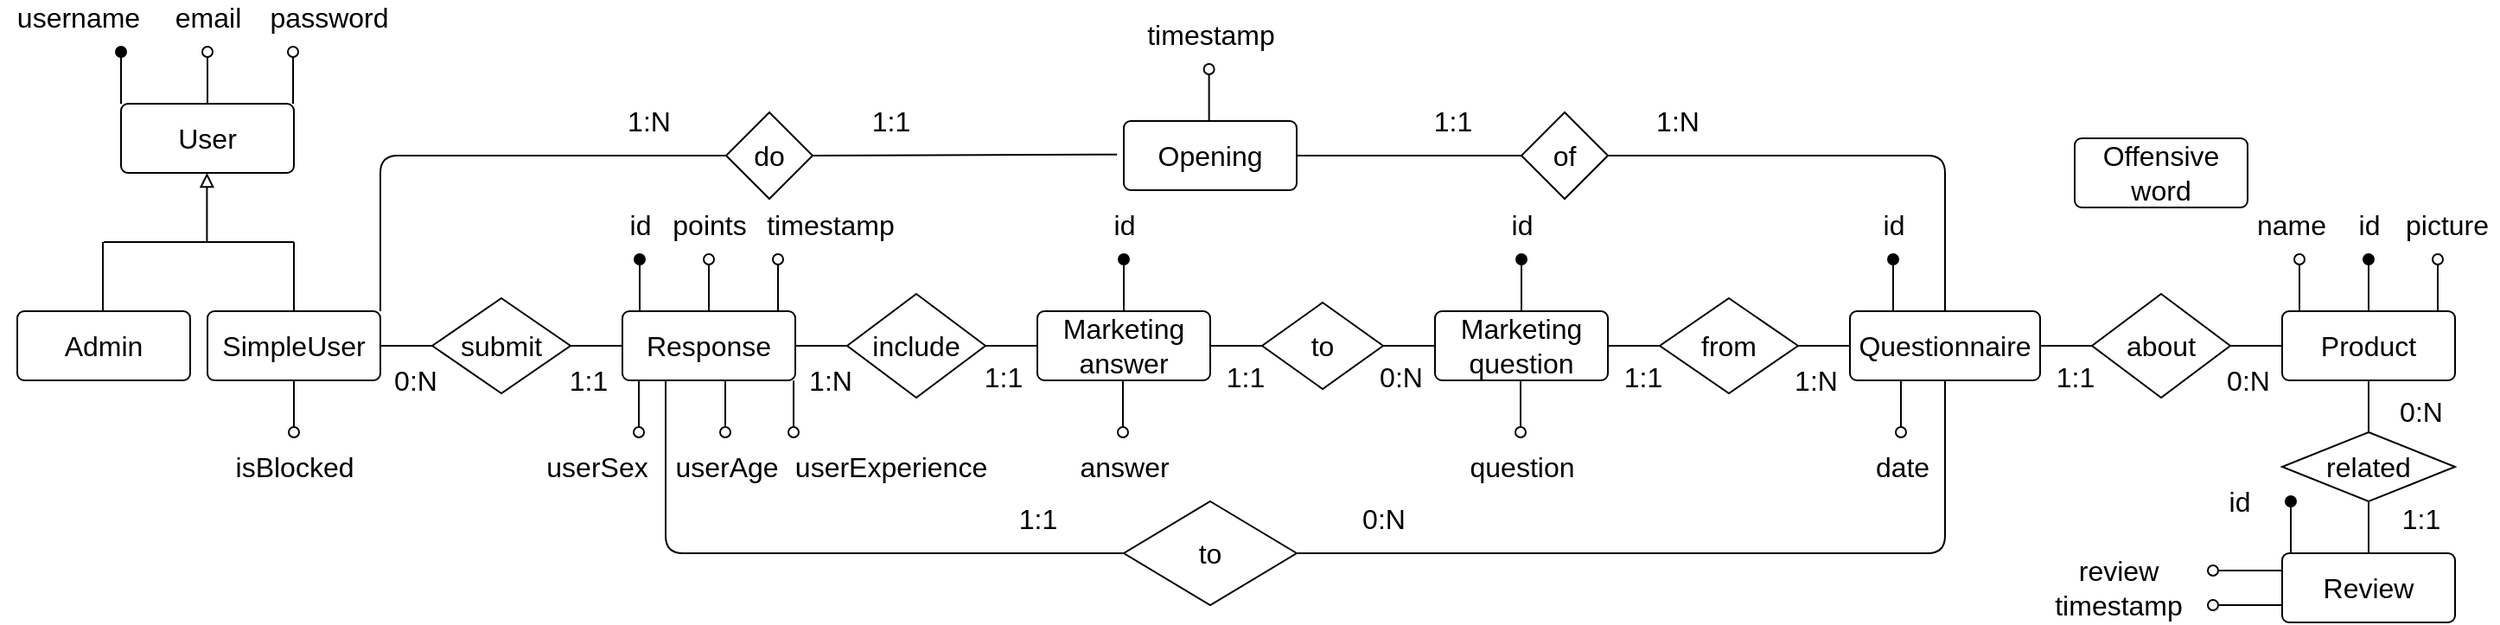 <mxfile version="14.6.6" type="device"><diagram id="PDTsbBL5hQ1vE-JDw5-R" name="Page-1"><mxGraphModel dx="2338" dy="1402" grid="1" gridSize="10" guides="1" tooltips="1" connect="1" arrows="1" fold="1" page="1" pageScale="1" pageWidth="3300" pageHeight="2339" math="0" shadow="0"><root><mxCell id="0"/><mxCell id="1" parent="0"/><mxCell id="acFRnwl8xi5F7-vk1YYJ-8" value="User" style="rounded=1;arcSize=10;whiteSpace=wrap;html=1;align=center;fontSize=16;" parent="1" vertex="1"><mxGeometry x="130" y="210" width="100" height="40" as="geometry"/></mxCell><mxCell id="acFRnwl8xi5F7-vk1YYJ-9" value="" style="edgeStyle=segmentEdgeStyle;endArrow=block;html=1;entryX=0.5;entryY=1;entryDx=0;entryDy=0;endFill=0;" parent="1" edge="1"><mxGeometry width="50" height="50" relative="1" as="geometry"><mxPoint x="179.71" y="290" as="sourcePoint"/><mxPoint x="179.71" y="250" as="targetPoint"/><Array as="points"><mxPoint x="179.71" y="260"/><mxPoint x="179.71" y="260"/></Array></mxGeometry></mxCell><mxCell id="acFRnwl8xi5F7-vk1YYJ-10" value="" style="endArrow=none;html=1;" parent="1" edge="1"><mxGeometry width="50" height="50" relative="1" as="geometry"><mxPoint x="120" y="290" as="sourcePoint"/><mxPoint x="210" y="290" as="targetPoint"/><Array as="points"><mxPoint x="180" y="290"/></Array></mxGeometry></mxCell><mxCell id="acFRnwl8xi5F7-vk1YYJ-11" value="" style="endArrow=none;html=1;" parent="1" edge="1"><mxGeometry width="50" height="50" relative="1" as="geometry"><mxPoint x="230.0" y="290" as="sourcePoint"/><mxPoint x="140" y="290" as="targetPoint"/><Array as="points"><mxPoint x="180" y="290"/></Array></mxGeometry></mxCell><mxCell id="acFRnwl8xi5F7-vk1YYJ-12" value="" style="endArrow=none;html=1;" parent="1" edge="1"><mxGeometry width="50" height="50" relative="1" as="geometry"><mxPoint x="119.5" y="330" as="sourcePoint"/><mxPoint x="119.5" y="290" as="targetPoint"/></mxGeometry></mxCell><mxCell id="acFRnwl8xi5F7-vk1YYJ-14" value="" style="endArrow=none;html=1;" parent="1" edge="1"><mxGeometry width="50" height="50" relative="1" as="geometry"><mxPoint x="230.0" y="330" as="sourcePoint"/><mxPoint x="230.0" y="290" as="targetPoint"/></mxGeometry></mxCell><mxCell id="acFRnwl8xi5F7-vk1YYJ-18" value="Admin" style="rounded=1;arcSize=10;whiteSpace=wrap;html=1;align=center;fontSize=16;" parent="1" vertex="1"><mxGeometry x="70" y="330" width="100" height="40" as="geometry"/></mxCell><mxCell id="acFRnwl8xi5F7-vk1YYJ-19" value="SimpleUser" style="rounded=1;arcSize=10;whiteSpace=wrap;html=1;align=center;fontSize=16;" parent="1" vertex="1"><mxGeometry x="180" y="330" width="100" height="40" as="geometry"/></mxCell><mxCell id="acFRnwl8xi5F7-vk1YYJ-20" value="Response" style="rounded=1;arcSize=10;whiteSpace=wrap;html=1;align=center;fontSize=16;" parent="1" vertex="1"><mxGeometry x="420" y="330" width="100" height="40" as="geometry"/></mxCell><mxCell id="acFRnwl8xi5F7-vk1YYJ-21" value="&lt;div style=&quot;font-size: 16px;&quot;&gt;Marketing answer&lt;/div&gt;" style="rounded=1;arcSize=10;whiteSpace=wrap;html=1;align=center;fontSize=16;" parent="1" vertex="1"><mxGeometry x="660" y="330" width="100" height="40" as="geometry"/></mxCell><mxCell id="acFRnwl8xi5F7-vk1YYJ-22" value="Questionnaire" style="rounded=1;arcSize=10;whiteSpace=wrap;html=1;align=center;fontSize=16;" parent="1" vertex="1"><mxGeometry x="1130" y="330" width="110" height="40" as="geometry"/></mxCell><mxCell id="acFRnwl8xi5F7-vk1YYJ-23" value="submit" style="shape=rhombus;perimeter=rhombusPerimeter;whiteSpace=wrap;html=1;align=center;fontSize=16;" parent="1" vertex="1"><mxGeometry x="310" y="322.5" width="80" height="55" as="geometry"/></mxCell><mxCell id="acFRnwl8xi5F7-vk1YYJ-24" value="include" style="shape=rhombus;perimeter=rhombusPerimeter;whiteSpace=wrap;html=1;align=center;fontSize=16;" parent="1" vertex="1"><mxGeometry x="550" y="320" width="80" height="60" as="geometry"/></mxCell><mxCell id="acFRnwl8xi5F7-vk1YYJ-26" value="Product" style="rounded=1;arcSize=10;whiteSpace=wrap;html=1;align=center;fontSize=16;" parent="1" vertex="1"><mxGeometry x="1380" y="330" width="100" height="40" as="geometry"/></mxCell><mxCell id="acFRnwl8xi5F7-vk1YYJ-27" value="Review" style="rounded=1;arcSize=10;whiteSpace=wrap;html=1;align=center;fontSize=16;" parent="1" vertex="1"><mxGeometry x="1380" y="470" width="100" height="40" as="geometry"/></mxCell><mxCell id="acFRnwl8xi5F7-vk1YYJ-28" value="Marketing question" style="rounded=1;arcSize=10;whiteSpace=wrap;html=1;align=center;fontSize=16;" parent="1" vertex="1"><mxGeometry x="890" y="330" width="100" height="40" as="geometry"/></mxCell><mxCell id="acFRnwl8xi5F7-vk1YYJ-29" value="related" style="shape=rhombus;perimeter=rhombusPerimeter;whiteSpace=wrap;html=1;align=center;fontSize=16;" parent="1" vertex="1"><mxGeometry x="1380" y="400" width="100" height="40" as="geometry"/></mxCell><mxCell id="acFRnwl8xi5F7-vk1YYJ-30" value="to" style="shape=rhombus;perimeter=rhombusPerimeter;whiteSpace=wrap;html=1;align=center;fontSize=16;" parent="1" vertex="1"><mxGeometry x="790" y="325" width="70" height="50" as="geometry"/></mxCell><mxCell id="acFRnwl8xi5F7-vk1YYJ-31" value="about" style="shape=rhombus;perimeter=rhombusPerimeter;whiteSpace=wrap;html=1;align=center;fontSize=16;" parent="1" vertex="1"><mxGeometry x="1270" y="320" width="80" height="60" as="geometry"/></mxCell><mxCell id="acFRnwl8xi5F7-vk1YYJ-32" value="&lt;font style=&quot;font-size: 16px&quot;&gt;from&lt;/font&gt;" style="shape=rhombus;perimeter=rhombusPerimeter;whiteSpace=wrap;html=1;align=center;" parent="1" vertex="1"><mxGeometry x="1020" y="322.5" width="80" height="55" as="geometry"/></mxCell><mxCell id="acFRnwl8xi5F7-vk1YYJ-33" value="Offensive word" style="rounded=1;arcSize=10;whiteSpace=wrap;html=1;align=center;fontSize=16;" parent="1" vertex="1"><mxGeometry x="1260" y="230" width="100" height="40" as="geometry"/></mxCell><mxCell id="acFRnwl8xi5F7-vk1YYJ-37" value="" style="endArrow=none;html=1;exitX=1;exitY=0.5;exitDx=0;exitDy=0;entryX=0.5;entryY=0;entryDx=0;entryDy=0;startArrow=none;" parent="1" source="U17MafpPx4t6K4LzDm-2-2" target="acFRnwl8xi5F7-vk1YYJ-22" edge="1"><mxGeometry width="50" height="50" relative="1" as="geometry"><mxPoint x="810" y="240" as="sourcePoint"/><mxPoint x="1050" y="150" as="targetPoint"/><Array as="points"><mxPoint x="1185" y="240"/></Array></mxGeometry></mxCell><mxCell id="acFRnwl8xi5F7-vk1YYJ-38" value="" style="endArrow=none;html=1;exitX=1;exitY=0.5;exitDx=0;exitDy=0;entryX=0;entryY=0.5;entryDx=0;entryDy=0;" parent="1" source="acFRnwl8xi5F7-vk1YYJ-23" target="acFRnwl8xi5F7-vk1YYJ-20" edge="1"><mxGeometry width="50" height="50" relative="1" as="geometry"><mxPoint x="610" y="370" as="sourcePoint"/><mxPoint x="660" y="320" as="targetPoint"/></mxGeometry></mxCell><mxCell id="acFRnwl8xi5F7-vk1YYJ-39" value="" style="endArrow=none;html=1;entryX=0;entryY=0.5;entryDx=0;entryDy=0;exitX=1;exitY=0.5;exitDx=0;exitDy=0;" parent="1" source="acFRnwl8xi5F7-vk1YYJ-20" target="acFRnwl8xi5F7-vk1YYJ-24" edge="1"><mxGeometry width="50" height="50" relative="1" as="geometry"><mxPoint x="530" y="410" as="sourcePoint"/><mxPoint x="580" y="360" as="targetPoint"/></mxGeometry></mxCell><mxCell id="acFRnwl8xi5F7-vk1YYJ-40" value="" style="endArrow=none;html=1;entryX=0;entryY=0.5;entryDx=0;entryDy=0;exitX=1;exitY=0.5;exitDx=0;exitDy=0;" parent="1" source="acFRnwl8xi5F7-vk1YYJ-19" target="acFRnwl8xi5F7-vk1YYJ-23" edge="1"><mxGeometry width="50" height="50" relative="1" as="geometry"><mxPoint x="310" y="430" as="sourcePoint"/><mxPoint x="360" y="380" as="targetPoint"/></mxGeometry></mxCell><mxCell id="acFRnwl8xi5F7-vk1YYJ-43" value="" style="endArrow=none;html=1;fontSize=16;entryX=0;entryY=0.5;entryDx=0;entryDy=0;exitX=1;exitY=0.5;exitDx=0;exitDy=0;" parent="1" source="acFRnwl8xi5F7-vk1YYJ-21" target="acFRnwl8xi5F7-vk1YYJ-30" edge="1"><mxGeometry width="50" height="50" relative="1" as="geometry"><mxPoint x="710" y="470" as="sourcePoint"/><mxPoint x="760" y="420" as="targetPoint"/></mxGeometry></mxCell><mxCell id="acFRnwl8xi5F7-vk1YYJ-45" value="" style="endArrow=none;html=1;fontSize=16;entryX=0;entryY=0.5;entryDx=0;entryDy=0;exitX=1;exitY=0.5;exitDx=0;exitDy=0;" parent="1" source="acFRnwl8xi5F7-vk1YYJ-24" target="acFRnwl8xi5F7-vk1YYJ-21" edge="1"><mxGeometry width="50" height="50" relative="1" as="geometry"><mxPoint x="620" y="325" as="sourcePoint"/><mxPoint x="670" y="275" as="targetPoint"/></mxGeometry></mxCell><mxCell id="acFRnwl8xi5F7-vk1YYJ-48" value="" style="endArrow=none;html=1;fontSize=16;entryX=0;entryY=0.5;entryDx=0;entryDy=0;exitX=1;exitY=0.5;exitDx=0;exitDy=0;" parent="1" source="acFRnwl8xi5F7-vk1YYJ-30" target="acFRnwl8xi5F7-vk1YYJ-28" edge="1"><mxGeometry width="50" height="50" relative="1" as="geometry"><mxPoint x="900" y="370" as="sourcePoint"/><mxPoint x="950" y="320" as="targetPoint"/></mxGeometry></mxCell><mxCell id="acFRnwl8xi5F7-vk1YYJ-49" value="" style="endArrow=none;html=1;fontSize=16;entryX=0;entryY=0.5;entryDx=0;entryDy=0;exitX=1;exitY=0.5;exitDx=0;exitDy=0;" parent="1" source="acFRnwl8xi5F7-vk1YYJ-28" target="acFRnwl8xi5F7-vk1YYJ-32" edge="1"><mxGeometry width="50" height="50" relative="1" as="geometry"><mxPoint x="900" y="370" as="sourcePoint"/><mxPoint x="950" y="320" as="targetPoint"/></mxGeometry></mxCell><mxCell id="acFRnwl8xi5F7-vk1YYJ-50" value="" style="endArrow=none;html=1;fontSize=16;entryX=0;entryY=0.5;entryDx=0;entryDy=0;exitX=1;exitY=0.5;exitDx=0;exitDy=0;" parent="1" source="acFRnwl8xi5F7-vk1YYJ-32" target="acFRnwl8xi5F7-vk1YYJ-22" edge="1"><mxGeometry width="50" height="50" relative="1" as="geometry"><mxPoint x="1100" y="470" as="sourcePoint"/><mxPoint x="1150" y="420" as="targetPoint"/></mxGeometry></mxCell><mxCell id="acFRnwl8xi5F7-vk1YYJ-51" value="" style="endArrow=none;html=1;fontSize=16;entryX=0;entryY=0.5;entryDx=0;entryDy=0;exitX=1;exitY=0.5;exitDx=0;exitDy=0;" parent="1" source="acFRnwl8xi5F7-vk1YYJ-22" target="acFRnwl8xi5F7-vk1YYJ-31" edge="1"><mxGeometry width="50" height="50" relative="1" as="geometry"><mxPoint x="1260" y="420" as="sourcePoint"/><mxPoint x="1310" y="370" as="targetPoint"/></mxGeometry></mxCell><mxCell id="acFRnwl8xi5F7-vk1YYJ-52" value="" style="endArrow=none;html=1;fontSize=16;entryX=0;entryY=0.5;entryDx=0;entryDy=0;exitX=1;exitY=0.5;exitDx=0;exitDy=0;" parent="1" source="acFRnwl8xi5F7-vk1YYJ-31" target="acFRnwl8xi5F7-vk1YYJ-26" edge="1"><mxGeometry width="50" height="50" relative="1" as="geometry"><mxPoint x="1320" y="440" as="sourcePoint"/><mxPoint x="1370" y="390" as="targetPoint"/></mxGeometry></mxCell><mxCell id="acFRnwl8xi5F7-vk1YYJ-57" value="" style="endArrow=oval;html=1;endFill=0;" parent="1" edge="1"><mxGeometry width="50" height="50" relative="1" as="geometry"><mxPoint x="939.5" y="370" as="sourcePoint"/><mxPoint x="939.5" y="400" as="targetPoint"/><Array as="points"/></mxGeometry></mxCell><mxCell id="acFRnwl8xi5F7-vk1YYJ-58" value="" style="endArrow=oval;html=1;endFill=1;" parent="1" edge="1"><mxGeometry width="50" height="50" relative="1" as="geometry"><mxPoint x="130" y="210" as="sourcePoint"/><mxPoint x="130" y="180" as="targetPoint"/><Array as="points"><mxPoint x="130" y="185"/></Array></mxGeometry></mxCell><mxCell id="acFRnwl8xi5F7-vk1YYJ-59" value="to" style="shape=rhombus;perimeter=rhombusPerimeter;whiteSpace=wrap;html=1;align=center;fontSize=16;" parent="1" vertex="1"><mxGeometry x="710" y="440" width="100" height="60" as="geometry"/></mxCell><mxCell id="acFRnwl8xi5F7-vk1YYJ-60" value="" style="endArrow=none;html=1;fontSize=16;entryX=0;entryY=0.5;entryDx=0;entryDy=0;exitX=0.25;exitY=1;exitDx=0;exitDy=0;" parent="1" source="acFRnwl8xi5F7-vk1YYJ-20" target="acFRnwl8xi5F7-vk1YYJ-59" edge="1"><mxGeometry width="50" height="50" relative="1" as="geometry"><mxPoint x="540" y="475" as="sourcePoint"/><mxPoint x="590" y="425" as="targetPoint"/><Array as="points"><mxPoint x="445" y="470"/></Array></mxGeometry></mxCell><mxCell id="acFRnwl8xi5F7-vk1YYJ-61" value="" style="endArrow=none;html=1;fontSize=16;entryX=0.5;entryY=1;entryDx=0;entryDy=0;exitX=1;exitY=0.5;exitDx=0;exitDy=0;" parent="1" source="acFRnwl8xi5F7-vk1YYJ-59" target="acFRnwl8xi5F7-vk1YYJ-22" edge="1"><mxGeometry width="50" height="50" relative="1" as="geometry"><mxPoint x="970" y="500" as="sourcePoint"/><mxPoint x="1020" y="450" as="targetPoint"/><Array as="points"><mxPoint x="1185" y="470"/></Array></mxGeometry></mxCell><mxCell id="acFRnwl8xi5F7-vk1YYJ-63" value="" style="endArrow=none;html=1;fontSize=16;exitX=0.5;exitY=1;exitDx=0;exitDy=0;entryX=0.5;entryY=0;entryDx=0;entryDy=0;" parent="1" source="acFRnwl8xi5F7-vk1YYJ-29" target="acFRnwl8xi5F7-vk1YYJ-27" edge="1"><mxGeometry width="50" height="50" relative="1" as="geometry"><mxPoint x="1560" y="380" as="sourcePoint"/><mxPoint x="1480" y="410" as="targetPoint"/></mxGeometry></mxCell><mxCell id="acFRnwl8xi5F7-vk1YYJ-66" value="" style="endArrow=none;html=1;fontSize=16;entryX=0.5;entryY=1;entryDx=0;entryDy=0;" parent="1" source="acFRnwl8xi5F7-vk1YYJ-29" target="acFRnwl8xi5F7-vk1YYJ-26" edge="1"><mxGeometry width="50" height="50" relative="1" as="geometry"><mxPoint x="1320" y="430" as="sourcePoint"/><mxPoint x="1370" y="380" as="targetPoint"/></mxGeometry></mxCell><mxCell id="acFRnwl8xi5F7-vk1YYJ-68" value="" style="endArrow=oval;html=1;endFill=0;" parent="1" edge="1"><mxGeometry width="50" height="50" relative="1" as="geometry"><mxPoint x="759.31" y="220" as="sourcePoint"/><mxPoint x="759.31" y="190" as="targetPoint"/><Array as="points"/></mxGeometry></mxCell><mxCell id="acFRnwl8xi5F7-vk1YYJ-69" value="0:N" style="text;html=1;align=center;verticalAlign=middle;resizable=0;points=[];autosize=1;strokeColor=none;fontSize=16;" parent="1" vertex="1"><mxGeometry x="280" y="360" width="40" height="20" as="geometry"/></mxCell><mxCell id="acFRnwl8xi5F7-vk1YYJ-70" value="1:1" style="text;html=1;align=center;verticalAlign=middle;resizable=0;points=[];autosize=1;strokeColor=none;fontSize=16;" parent="1" vertex="1"><mxGeometry x="380" y="360" width="40" height="20" as="geometry"/></mxCell><mxCell id="acFRnwl8xi5F7-vk1YYJ-71" value="1:1" style="text;html=1;align=center;verticalAlign=middle;resizable=0;points=[];autosize=1;strokeColor=none;fontSize=16;" parent="1" vertex="1"><mxGeometry x="620" y="357.5" width="40" height="20" as="geometry"/></mxCell><mxCell id="acFRnwl8xi5F7-vk1YYJ-72" value="1:N" style="text;html=1;align=center;verticalAlign=middle;resizable=0;points=[];autosize=1;strokeColor=none;fontSize=16;" parent="1" vertex="1"><mxGeometry x="520" y="360" width="40" height="20" as="geometry"/></mxCell><mxCell id="acFRnwl8xi5F7-vk1YYJ-73" value="1:1" style="text;html=1;align=center;verticalAlign=middle;resizable=0;points=[];autosize=1;strokeColor=none;fontSize=16;" parent="1" vertex="1"><mxGeometry x="760" y="357.5" width="40" height="20" as="geometry"/></mxCell><mxCell id="acFRnwl8xi5F7-vk1YYJ-75" value="0:N" style="text;html=1;align=center;verticalAlign=middle;resizable=0;points=[];autosize=1;strokeColor=none;fontSize=16;" parent="1" vertex="1"><mxGeometry x="850" y="357.5" width="40" height="20" as="geometry"/></mxCell><mxCell id="acFRnwl8xi5F7-vk1YYJ-76" value="1:1" style="text;html=1;align=center;verticalAlign=middle;resizable=0;points=[];autosize=1;strokeColor=none;fontSize=16;" parent="1" vertex="1"><mxGeometry x="990" y="357.5" width="40" height="20" as="geometry"/></mxCell><mxCell id="acFRnwl8xi5F7-vk1YYJ-77" value="1:N" style="text;html=1;align=center;verticalAlign=middle;resizable=0;points=[];autosize=1;strokeColor=none;fontSize=16;" parent="1" vertex="1"><mxGeometry x="1090" y="360" width="40" height="20" as="geometry"/></mxCell><mxCell id="acFRnwl8xi5F7-vk1YYJ-78" value="1:1" style="text;html=1;align=center;verticalAlign=middle;resizable=0;points=[];autosize=1;strokeColor=none;fontSize=16;" parent="1" vertex="1"><mxGeometry x="1240" y="357.5" width="40" height="20" as="geometry"/></mxCell><mxCell id="acFRnwl8xi5F7-vk1YYJ-79" value="0:N" style="text;html=1;align=center;verticalAlign=middle;resizable=0;points=[];autosize=1;strokeColor=none;fontSize=16;" parent="1" vertex="1"><mxGeometry x="1340" y="360" width="40" height="20" as="geometry"/></mxCell><mxCell id="acFRnwl8xi5F7-vk1YYJ-80" value="0:N" style="text;html=1;align=center;verticalAlign=middle;resizable=0;points=[];autosize=1;strokeColor=none;fontSize=16;" parent="1" vertex="1"><mxGeometry x="1440" y="377.5" width="40" height="20" as="geometry"/></mxCell><mxCell id="acFRnwl8xi5F7-vk1YYJ-81" value="1:1" style="text;html=1;align=center;verticalAlign=middle;resizable=0;points=[];autosize=1;strokeColor=none;fontSize=16;" parent="1" vertex="1"><mxGeometry x="1440" y="440" width="40" height="20" as="geometry"/></mxCell><mxCell id="acFRnwl8xi5F7-vk1YYJ-82" value="1:1" style="text;html=1;align=center;verticalAlign=middle;resizable=0;points=[];autosize=1;strokeColor=none;fontSize=16;" parent="1" vertex="1"><mxGeometry x="640" y="440" width="40" height="20" as="geometry"/></mxCell><mxCell id="acFRnwl8xi5F7-vk1YYJ-83" value="0:N" style="text;html=1;align=center;verticalAlign=middle;resizable=0;points=[];autosize=1;strokeColor=none;fontSize=16;" parent="1" vertex="1"><mxGeometry x="840" y="440" width="40" height="20" as="geometry"/></mxCell><mxCell id="ryRqAsQMiTL-FGrWWQtD-1" value="timestamp" style="text;html=1;align=center;verticalAlign=middle;resizable=0;points=[];autosize=1;strokeColor=none;fontSize=16;" parent="1" vertex="1"><mxGeometry x="715" y="160" width="90" height="20" as="geometry"/></mxCell><mxCell id="ryRqAsQMiTL-FGrWWQtD-2" value="username" style="text;html=1;align=center;verticalAlign=middle;resizable=0;points=[];autosize=1;strokeColor=none;fontSize=16;" parent="1" vertex="1"><mxGeometry x="60" y="150" width="90" height="20" as="geometry"/></mxCell><mxCell id="ryRqAsQMiTL-FGrWWQtD-3" value="" style="endArrow=oval;html=1;endFill=0;" parent="1" edge="1"><mxGeometry width="50" height="50" relative="1" as="geometry"><mxPoint x="180.0" y="210" as="sourcePoint"/><mxPoint x="180.0" y="180" as="targetPoint"/><Array as="points"/></mxGeometry></mxCell><mxCell id="ryRqAsQMiTL-FGrWWQtD-4" value="email" style="text;html=1;align=center;verticalAlign=middle;resizable=0;points=[];autosize=1;strokeColor=none;fontSize=16;" parent="1" vertex="1"><mxGeometry x="155" y="150" width="50" height="20" as="geometry"/></mxCell><mxCell id="ryRqAsQMiTL-FGrWWQtD-5" value="" style="endArrow=oval;html=1;endFill=0;" parent="1" edge="1"><mxGeometry width="50" height="50" relative="1" as="geometry"><mxPoint x="229.5" y="210" as="sourcePoint"/><mxPoint x="229.5" y="180" as="targetPoint"/><Array as="points"/></mxGeometry></mxCell><mxCell id="ryRqAsQMiTL-FGrWWQtD-6" value="password" style="text;html=1;align=center;verticalAlign=middle;resizable=0;points=[];autosize=1;strokeColor=none;fontSize=16;" parent="1" vertex="1"><mxGeometry x="210" y="150" width="80" height="20" as="geometry"/></mxCell><mxCell id="ryRqAsQMiTL-FGrWWQtD-7" value="" style="endArrow=oval;html=1;endFill=0;" parent="1" edge="1"><mxGeometry width="50" height="50" relative="1" as="geometry"><mxPoint x="230" y="370" as="sourcePoint"/><mxPoint x="230" y="400" as="targetPoint"/><Array as="points"/></mxGeometry></mxCell><mxCell id="ryRqAsQMiTL-FGrWWQtD-8" value="isBlocked" style="text;html=1;align=center;verticalAlign=middle;resizable=0;points=[];autosize=1;strokeColor=none;fontSize=16;" parent="1" vertex="1"><mxGeometry x="190" y="410" width="80" height="20" as="geometry"/></mxCell><mxCell id="ryRqAsQMiTL-FGrWWQtD-9" value="" style="endArrow=oval;html=1;endFill=1;" parent="1" edge="1"><mxGeometry width="50" height="50" relative="1" as="geometry"><mxPoint x="430" y="330" as="sourcePoint"/><mxPoint x="430" y="300" as="targetPoint"/><Array as="points"><mxPoint x="430" y="305"/></Array></mxGeometry></mxCell><mxCell id="ryRqAsQMiTL-FGrWWQtD-10" value="id" style="text;html=1;align=center;verticalAlign=middle;resizable=0;points=[];autosize=1;strokeColor=none;fontSize=16;" parent="1" vertex="1"><mxGeometry x="415" y="270" width="30" height="20" as="geometry"/></mxCell><mxCell id="ryRqAsQMiTL-FGrWWQtD-13" value="" style="endArrow=oval;html=1;endFill=0;" parent="1" edge="1"><mxGeometry width="50" height="50" relative="1" as="geometry"><mxPoint x="470" y="330" as="sourcePoint"/><mxPoint x="470" y="300" as="targetPoint"/><Array as="points"/></mxGeometry></mxCell><mxCell id="ryRqAsQMiTL-FGrWWQtD-14" value="" style="endArrow=oval;html=1;endFill=0;" parent="1" edge="1"><mxGeometry width="50" height="50" relative="1" as="geometry"><mxPoint x="479.5" y="370" as="sourcePoint"/><mxPoint x="479.5" y="400" as="targetPoint"/><Array as="points"/></mxGeometry></mxCell><mxCell id="ryRqAsQMiTL-FGrWWQtD-15" value="" style="endArrow=oval;html=1;endFill=0;" parent="1" edge="1"><mxGeometry width="50" height="50" relative="1" as="geometry"><mxPoint x="429.5" y="370" as="sourcePoint"/><mxPoint x="429.5" y="400" as="targetPoint"/><Array as="points"/></mxGeometry></mxCell><mxCell id="ryRqAsQMiTL-FGrWWQtD-16" value="" style="endArrow=oval;html=1;endFill=0;" parent="1" edge="1"><mxGeometry width="50" height="50" relative="1" as="geometry"><mxPoint x="510" y="330" as="sourcePoint"/><mxPoint x="510" y="300" as="targetPoint"/><Array as="points"/></mxGeometry></mxCell><mxCell id="ryRqAsQMiTL-FGrWWQtD-17" value="timestamp" style="text;html=1;align=center;verticalAlign=middle;resizable=0;points=[];autosize=1;strokeColor=none;fontSize=16;" parent="1" vertex="1"><mxGeometry x="495" y="270" width="90" height="20" as="geometry"/></mxCell><mxCell id="ryRqAsQMiTL-FGrWWQtD-18" value="userAge" style="text;html=1;align=center;verticalAlign=middle;resizable=0;points=[];autosize=1;strokeColor=none;fontSize=16;" parent="1" vertex="1"><mxGeometry x="440" y="410" width="80" height="20" as="geometry"/></mxCell><mxCell id="ryRqAsQMiTL-FGrWWQtD-19" value="points" style="text;html=1;align=center;verticalAlign=middle;resizable=0;points=[];autosize=1;strokeColor=none;fontSize=16;" parent="1" vertex="1"><mxGeometry x="440" y="270" width="60" height="20" as="geometry"/></mxCell><mxCell id="ryRqAsQMiTL-FGrWWQtD-20" value="userSex" style="text;html=1;align=center;verticalAlign=middle;resizable=0;points=[];autosize=1;strokeColor=none;fontSize=16;" parent="1" vertex="1"><mxGeometry x="370" y="410" width="70" height="20" as="geometry"/></mxCell><mxCell id="ryRqAsQMiTL-FGrWWQtD-21" value="" style="endArrow=oval;html=1;endFill=0;" parent="1" edge="1"><mxGeometry width="50" height="50" relative="1" as="geometry"><mxPoint x="519" y="370" as="sourcePoint"/><mxPoint x="519" y="400" as="targetPoint"/><Array as="points"/></mxGeometry></mxCell><mxCell id="ryRqAsQMiTL-FGrWWQtD-22" value="userExperience" style="text;html=1;align=center;verticalAlign=middle;resizable=0;points=[];autosize=1;strokeColor=none;fontSize=16;" parent="1" vertex="1"><mxGeometry x="510" y="410" width="130" height="20" as="geometry"/></mxCell><mxCell id="ryRqAsQMiTL-FGrWWQtD-23" value="" style="endArrow=oval;html=1;endFill=1;" parent="1" edge="1"><mxGeometry width="50" height="50" relative="1" as="geometry"><mxPoint x="710" y="330" as="sourcePoint"/><mxPoint x="710" y="300" as="targetPoint"/><Array as="points"><mxPoint x="710" y="305"/></Array></mxGeometry></mxCell><mxCell id="ryRqAsQMiTL-FGrWWQtD-24" value="id" style="text;html=1;align=center;verticalAlign=middle;resizable=0;points=[];autosize=1;strokeColor=none;fontSize=16;" parent="1" vertex="1"><mxGeometry x="695" y="270" width="30" height="20" as="geometry"/></mxCell><mxCell id="ryRqAsQMiTL-FGrWWQtD-25" value="" style="endArrow=oval;html=1;endFill=0;" parent="1" edge="1"><mxGeometry width="50" height="50" relative="1" as="geometry"><mxPoint x="709.5" y="370" as="sourcePoint"/><mxPoint x="709.5" y="400" as="targetPoint"/><Array as="points"/></mxGeometry></mxCell><mxCell id="ryRqAsQMiTL-FGrWWQtD-26" value="answer" style="text;html=1;align=center;verticalAlign=middle;resizable=0;points=[];autosize=1;strokeColor=none;fontSize=16;" parent="1" vertex="1"><mxGeometry x="675" y="410" width="70" height="20" as="geometry"/></mxCell><mxCell id="ryRqAsQMiTL-FGrWWQtD-27" value="" style="endArrow=oval;html=1;endFill=1;" parent="1" edge="1"><mxGeometry width="50" height="50" relative="1" as="geometry"><mxPoint x="940" y="330" as="sourcePoint"/><mxPoint x="940" y="300" as="targetPoint"/><Array as="points"><mxPoint x="940" y="305"/></Array></mxGeometry></mxCell><mxCell id="ryRqAsQMiTL-FGrWWQtD-28" value="id" style="text;html=1;align=center;verticalAlign=middle;resizable=0;points=[];autosize=1;strokeColor=none;fontSize=16;" parent="1" vertex="1"><mxGeometry x="925" y="270" width="30" height="20" as="geometry"/></mxCell><mxCell id="ryRqAsQMiTL-FGrWWQtD-29" value="question" style="text;html=1;align=center;verticalAlign=middle;resizable=0;points=[];autosize=1;strokeColor=none;fontSize=16;" parent="1" vertex="1"><mxGeometry x="900" y="410" width="80" height="20" as="geometry"/></mxCell><mxCell id="ryRqAsQMiTL-FGrWWQtD-30" value="" style="endArrow=oval;html=1;endFill=1;" parent="1" edge="1"><mxGeometry width="50" height="50" relative="1" as="geometry"><mxPoint x="1155" y="330" as="sourcePoint"/><mxPoint x="1155" y="300" as="targetPoint"/><Array as="points"><mxPoint x="1155" y="305"/></Array></mxGeometry></mxCell><mxCell id="ryRqAsQMiTL-FGrWWQtD-31" value="id" style="text;html=1;align=center;verticalAlign=middle;resizable=0;points=[];autosize=1;strokeColor=none;fontSize=16;" parent="1" vertex="1"><mxGeometry x="1140" y="270" width="30" height="20" as="geometry"/></mxCell><mxCell id="ryRqAsQMiTL-FGrWWQtD-32" value="" style="endArrow=oval;html=1;endFill=0;" parent="1" edge="1"><mxGeometry width="50" height="50" relative="1" as="geometry"><mxPoint x="1159.5" y="370" as="sourcePoint"/><mxPoint x="1159.5" y="400" as="targetPoint"/><Array as="points"/></mxGeometry></mxCell><mxCell id="ryRqAsQMiTL-FGrWWQtD-33" value="date" style="text;html=1;align=center;verticalAlign=middle;resizable=0;points=[];autosize=1;strokeColor=none;fontSize=16;" parent="1" vertex="1"><mxGeometry x="1135" y="410" width="50" height="20" as="geometry"/></mxCell><mxCell id="ryRqAsQMiTL-FGrWWQtD-34" value="" style="endArrow=oval;html=1;endFill=1;" parent="1" edge="1"><mxGeometry width="50" height="50" relative="1" as="geometry"><mxPoint x="1430" y="330" as="sourcePoint"/><mxPoint x="1430" y="300" as="targetPoint"/><Array as="points"><mxPoint x="1430" y="305"/></Array></mxGeometry></mxCell><mxCell id="ryRqAsQMiTL-FGrWWQtD-35" value="id" style="text;html=1;align=center;verticalAlign=middle;resizable=0;points=[];autosize=1;strokeColor=none;fontSize=16;" parent="1" vertex="1"><mxGeometry x="1415" y="270" width="30" height="20" as="geometry"/></mxCell><mxCell id="ryRqAsQMiTL-FGrWWQtD-36" value="" style="endArrow=oval;html=1;endFill=0;" parent="1" edge="1"><mxGeometry width="50" height="50" relative="1" as="geometry"><mxPoint x="1390" y="330" as="sourcePoint"/><mxPoint x="1390" y="300" as="targetPoint"/><Array as="points"/></mxGeometry></mxCell><mxCell id="ryRqAsQMiTL-FGrWWQtD-37" value="picture" style="text;html=1;align=center;verticalAlign=middle;resizable=0;points=[];autosize=1;strokeColor=none;fontSize=16;" parent="1" vertex="1"><mxGeometry x="1445" y="270" width="60" height="20" as="geometry"/></mxCell><mxCell id="ryRqAsQMiTL-FGrWWQtD-38" value="" style="endArrow=oval;html=1;endFill=0;" parent="1" edge="1"><mxGeometry width="50" height="50" relative="1" as="geometry"><mxPoint x="1470" y="330" as="sourcePoint"/><mxPoint x="1470" y="300" as="targetPoint"/><Array as="points"/></mxGeometry></mxCell><mxCell id="ryRqAsQMiTL-FGrWWQtD-39" value="name" style="text;html=1;align=center;verticalAlign=middle;resizable=0;points=[];autosize=1;strokeColor=none;fontSize=16;" parent="1" vertex="1"><mxGeometry x="1355" y="270" width="60" height="20" as="geometry"/></mxCell><mxCell id="ryRqAsQMiTL-FGrWWQtD-40" value="1:N" style="text;html=1;align=center;verticalAlign=middle;resizable=0;points=[];autosize=1;strokeColor=none;fontSize=16;" parent="1" vertex="1"><mxGeometry x="415" y="210" width="40" height="20" as="geometry"/></mxCell><mxCell id="ryRqAsQMiTL-FGrWWQtD-41" value="1:N" style="text;html=1;align=center;verticalAlign=middle;resizable=0;points=[];autosize=1;strokeColor=none;fontSize=16;" parent="1" vertex="1"><mxGeometry x="1010" y="210" width="40" height="20" as="geometry"/></mxCell><mxCell id="ryRqAsQMiTL-FGrWWQtD-42" value="" style="endArrow=oval;html=1;endFill=0;" parent="1" edge="1"><mxGeometry width="50" height="50" relative="1" as="geometry"><mxPoint x="1380" y="480" as="sourcePoint"/><mxPoint x="1340" y="480" as="targetPoint"/><Array as="points"><mxPoint x="1360" y="480"/></Array></mxGeometry></mxCell><mxCell id="ryRqAsQMiTL-FGrWWQtD-43" value="review" style="text;html=1;align=center;verticalAlign=middle;resizable=0;points=[];autosize=1;strokeColor=none;fontSize=16;" parent="1" vertex="1"><mxGeometry x="1255" y="470" width="60" height="20" as="geometry"/></mxCell><mxCell id="ryRqAsQMiTL-FGrWWQtD-44" value="timestamp" style="text;html=1;align=center;verticalAlign=middle;resizable=0;points=[];autosize=1;strokeColor=none;fontSize=16;" parent="1" vertex="1"><mxGeometry x="1240" y="490" width="90" height="20" as="geometry"/></mxCell><mxCell id="ryRqAsQMiTL-FGrWWQtD-45" value="" style="endArrow=oval;html=1;endFill=0;" parent="1" edge="1"><mxGeometry width="50" height="50" relative="1" as="geometry"><mxPoint x="1380" y="500" as="sourcePoint"/><mxPoint x="1340" y="500" as="targetPoint"/><Array as="points"><mxPoint x="1360" y="500"/></Array></mxGeometry></mxCell><mxCell id="ryRqAsQMiTL-FGrWWQtD-46" value="" style="endArrow=oval;html=1;endFill=1;" parent="1" edge="1"><mxGeometry width="50" height="50" relative="1" as="geometry"><mxPoint x="1385" y="470" as="sourcePoint"/><mxPoint x="1385" y="440" as="targetPoint"/><Array as="points"><mxPoint x="1385" y="445"/></Array></mxGeometry></mxCell><mxCell id="ryRqAsQMiTL-FGrWWQtD-47" value="id" style="text;html=1;align=center;verticalAlign=middle;resizable=0;points=[];autosize=1;strokeColor=none;fontSize=16;" parent="1" vertex="1"><mxGeometry x="1340" y="430" width="30" height="20" as="geometry"/></mxCell><mxCell id="U17MafpPx4t6K4LzDm-2-1" value="Opening" style="rounded=1;arcSize=10;whiteSpace=wrap;html=1;align=center;fontSize=16;" vertex="1" parent="1"><mxGeometry x="710" y="220" width="100" height="40" as="geometry"/></mxCell><mxCell id="U17MafpPx4t6K4LzDm-2-2" value="of" style="shape=rhombus;perimeter=rhombusPerimeter;whiteSpace=wrap;html=1;align=center;fontSize=16;" vertex="1" parent="1"><mxGeometry x="940" y="215" width="50" height="50" as="geometry"/></mxCell><mxCell id="U17MafpPx4t6K4LzDm-2-3" value="" style="endArrow=none;html=1;exitX=1;exitY=0.5;exitDx=0;exitDy=0;entryX=0;entryY=0.5;entryDx=0;entryDy=0;" edge="1" parent="1" target="U17MafpPx4t6K4LzDm-2-2"><mxGeometry width="50" height="50" relative="1" as="geometry"><mxPoint x="810" y="240" as="sourcePoint"/><mxPoint x="1185" y="330" as="targetPoint"/><Array as="points"/></mxGeometry></mxCell><mxCell id="U17MafpPx4t6K4LzDm-2-4" value="do" style="shape=rhombus;perimeter=rhombusPerimeter;whiteSpace=wrap;html=1;align=center;fontSize=16;" vertex="1" parent="1"><mxGeometry x="480" y="215" width="50" height="50" as="geometry"/></mxCell><mxCell id="U17MafpPx4t6K4LzDm-2-5" value="" style="endArrow=none;html=1;entryX=0;entryY=0.5;entryDx=0;entryDy=0;exitX=1;exitY=0;exitDx=0;exitDy=0;" edge="1" parent="1" source="acFRnwl8xi5F7-vk1YYJ-19" target="U17MafpPx4t6K4LzDm-2-4"><mxGeometry width="50" height="50" relative="1" as="geometry"><mxPoint x="280" y="330" as="sourcePoint"/><mxPoint x="710" y="240" as="targetPoint"/><Array as="points"><mxPoint x="280" y="240"/></Array></mxGeometry></mxCell><mxCell id="U17MafpPx4t6K4LzDm-2-7" value="" style="endArrow=none;html=1;entryX=-0.039;entryY=0.484;entryDx=0;entryDy=0;entryPerimeter=0;exitX=1;exitY=0.5;exitDx=0;exitDy=0;" edge="1" parent="1" source="U17MafpPx4t6K4LzDm-2-4" target="U17MafpPx4t6K4LzDm-2-1"><mxGeometry width="50" height="50" relative="1" as="geometry"><mxPoint x="580" y="255" as="sourcePoint"/><mxPoint x="630" y="205" as="targetPoint"/></mxGeometry></mxCell><mxCell id="U17MafpPx4t6K4LzDm-2-8" value="1:1" style="text;html=1;align=center;verticalAlign=middle;resizable=0;points=[];autosize=1;strokeColor=none;fontSize=16;" vertex="1" parent="1"><mxGeometry x="555" y="210" width="40" height="20" as="geometry"/></mxCell><mxCell id="U17MafpPx4t6K4LzDm-2-9" value="1:1" style="text;html=1;align=center;verticalAlign=middle;resizable=0;points=[];autosize=1;strokeColor=none;fontSize=16;" vertex="1" parent="1"><mxGeometry x="880" y="210" width="40" height="20" as="geometry"/></mxCell></root></mxGraphModel></diagram></mxfile>